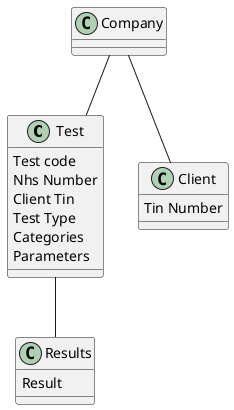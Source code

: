 @startuml

class Test{
Test code
Nhs Number
Client Tin
Test Type
Categories
Parameters
}


class Client{
Tin Number
}

class Company{

}

class Results{
Result
}

Company -- Test
Company -- Client
Test -- Results
@enduml